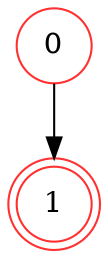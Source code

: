 digraph {   
    node [shape = doublecircle, color = firebrick1] 1 ;
    node [shape = circle];
    node [color= firebrick1];
    0 -> 1;	
}